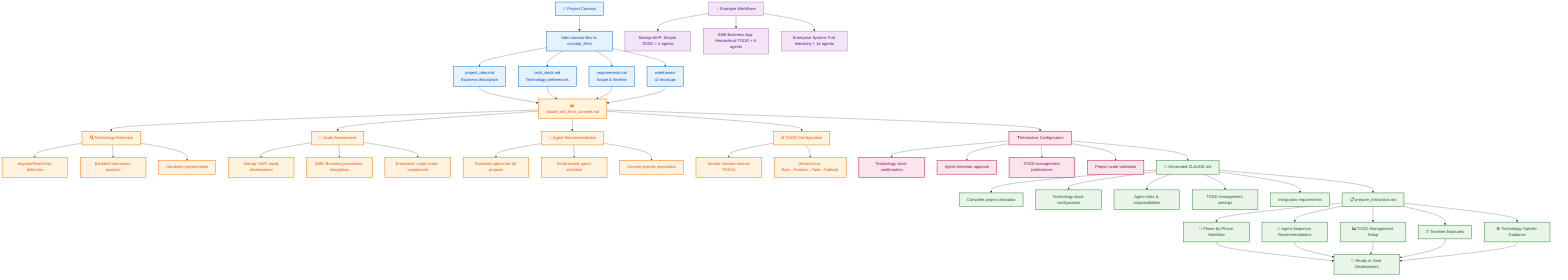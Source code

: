 graph TD
    A[🚀 Project Concept] --> B[Add concept files to concept_files/]

    B --> B1[project_idea.md<br/>Business description]
    B --> B2[tech_stack.md<br/>Technology preferences]
    B --> B3[requirements.md<br/>Scope & timeline]
    B --> B4[wireframes/<br/>UI mockups]

    B1 --> C[📊 claude_md_from_concept.md]
    B2 --> C
    B3 --> C
    B4 --> C

    C --> C1[🔍 Technology Detection]
    C --> C2[📏 Scale Assessment]
    C --> C3[🤖 Agent Recommendation]
    C --> C4[⚙️ TODO Configuration]

    C1 --> C11[Angular/React/Vue detection]
    C1 --> C12[Backend framework analysis]
    C1 --> C13[Database requirements]

    C2 --> C21[Startup: MVP, rapid development]
    C2 --> C22[SME: Business processes, integration]
    C2 --> C23[Enterprise: Large scale, compliance]

    C3 --> C31[Essential agents for all projects]
    C3 --> C32[Scale-based agent selection]
    C3 --> C33[Domain-specific specialists]

    C4 --> C41[Simple: Session-based TODOs]
    C4 --> C42[Hierarchical: Epic→Feature→Task→Subtask]

    C --> D[❓ Interactive Configuration]

    D --> D1[Technology stack confirmation]
    D --> D2[Agent selection approval]
    D --> D3[TODO management preferences]
    D --> D4[Project scale validation]

    D --> E[📝 Generated CLAUDE.md]

    E --> E1[Complete project metadata]
    E --> E2[Technology stack configuration]
    E --> E3[Agent roles & responsibilities]
    E --> E4[TODO management settings]
    E --> E5[Integration requirements]

    E --> F[📋 prepare_instruction.md]

    F --> F1[🎯 Phase-by-Phase Workflow]
    F --> F2[🤖 Agent Sequence Recommendations]
    F --> F3[📊 TODO Management Setup]
    F --> F4[⏰ Timeline Estimates]
    F --> F5[🛠️ Technology-Specific Guidance]

    F1 --> G[🚀 Ready to Start Development]
    F2 --> G
    F3 --> G
    F4 --> G
    F5 --> G

    %% Examples
    H[💡 Example Workflows]
    H --> H1[Startup MVP: Simple TODO + 4 agents]
    H --> H2[SME Business App: Hierarchical TODO + 8 agents]
    H --> H3[Enterprise System: Full hierarchy + 14 agents]

    %% Styling
    classDef conceptBox fill:#e3f2fd,stroke:#1976d2,stroke-width:2px,color:#0d47a1
    classDef analysisBox fill:#fff3e0,stroke:#f57c00,stroke-width:2px,color:#e65100
    classDef configBox fill:#e0f2f1,stroke:#00695c,stroke-width:2px,color:#004d40
    classDef interactiveBox fill:#fce4ec,stroke:#c2185b,stroke-width:2px,color:#880e4f
    classDef outputBox fill:#e8f5e8,stroke:#388e3c,stroke-width:2px,color:#1b5e20
    classDef exampleBox fill:#f3e5f5,stroke:#7b1fa2,stroke-width:1px,color:#4a148c

    class A,B,B1,B2,B3,B4 conceptBox
    class C,C1,C2,C3,C4,C11,C12,C13,C21,C22,C23,C31,C32,C33,C41,C42 analysisBox
    class D,D1,D2,D3,D4 interactiveBox
    class E,E1,E2,E3,E4,E5,F,F1,F2,F3,F4,F5,G outputBox
    class H,H1,H2,H3 exampleBox